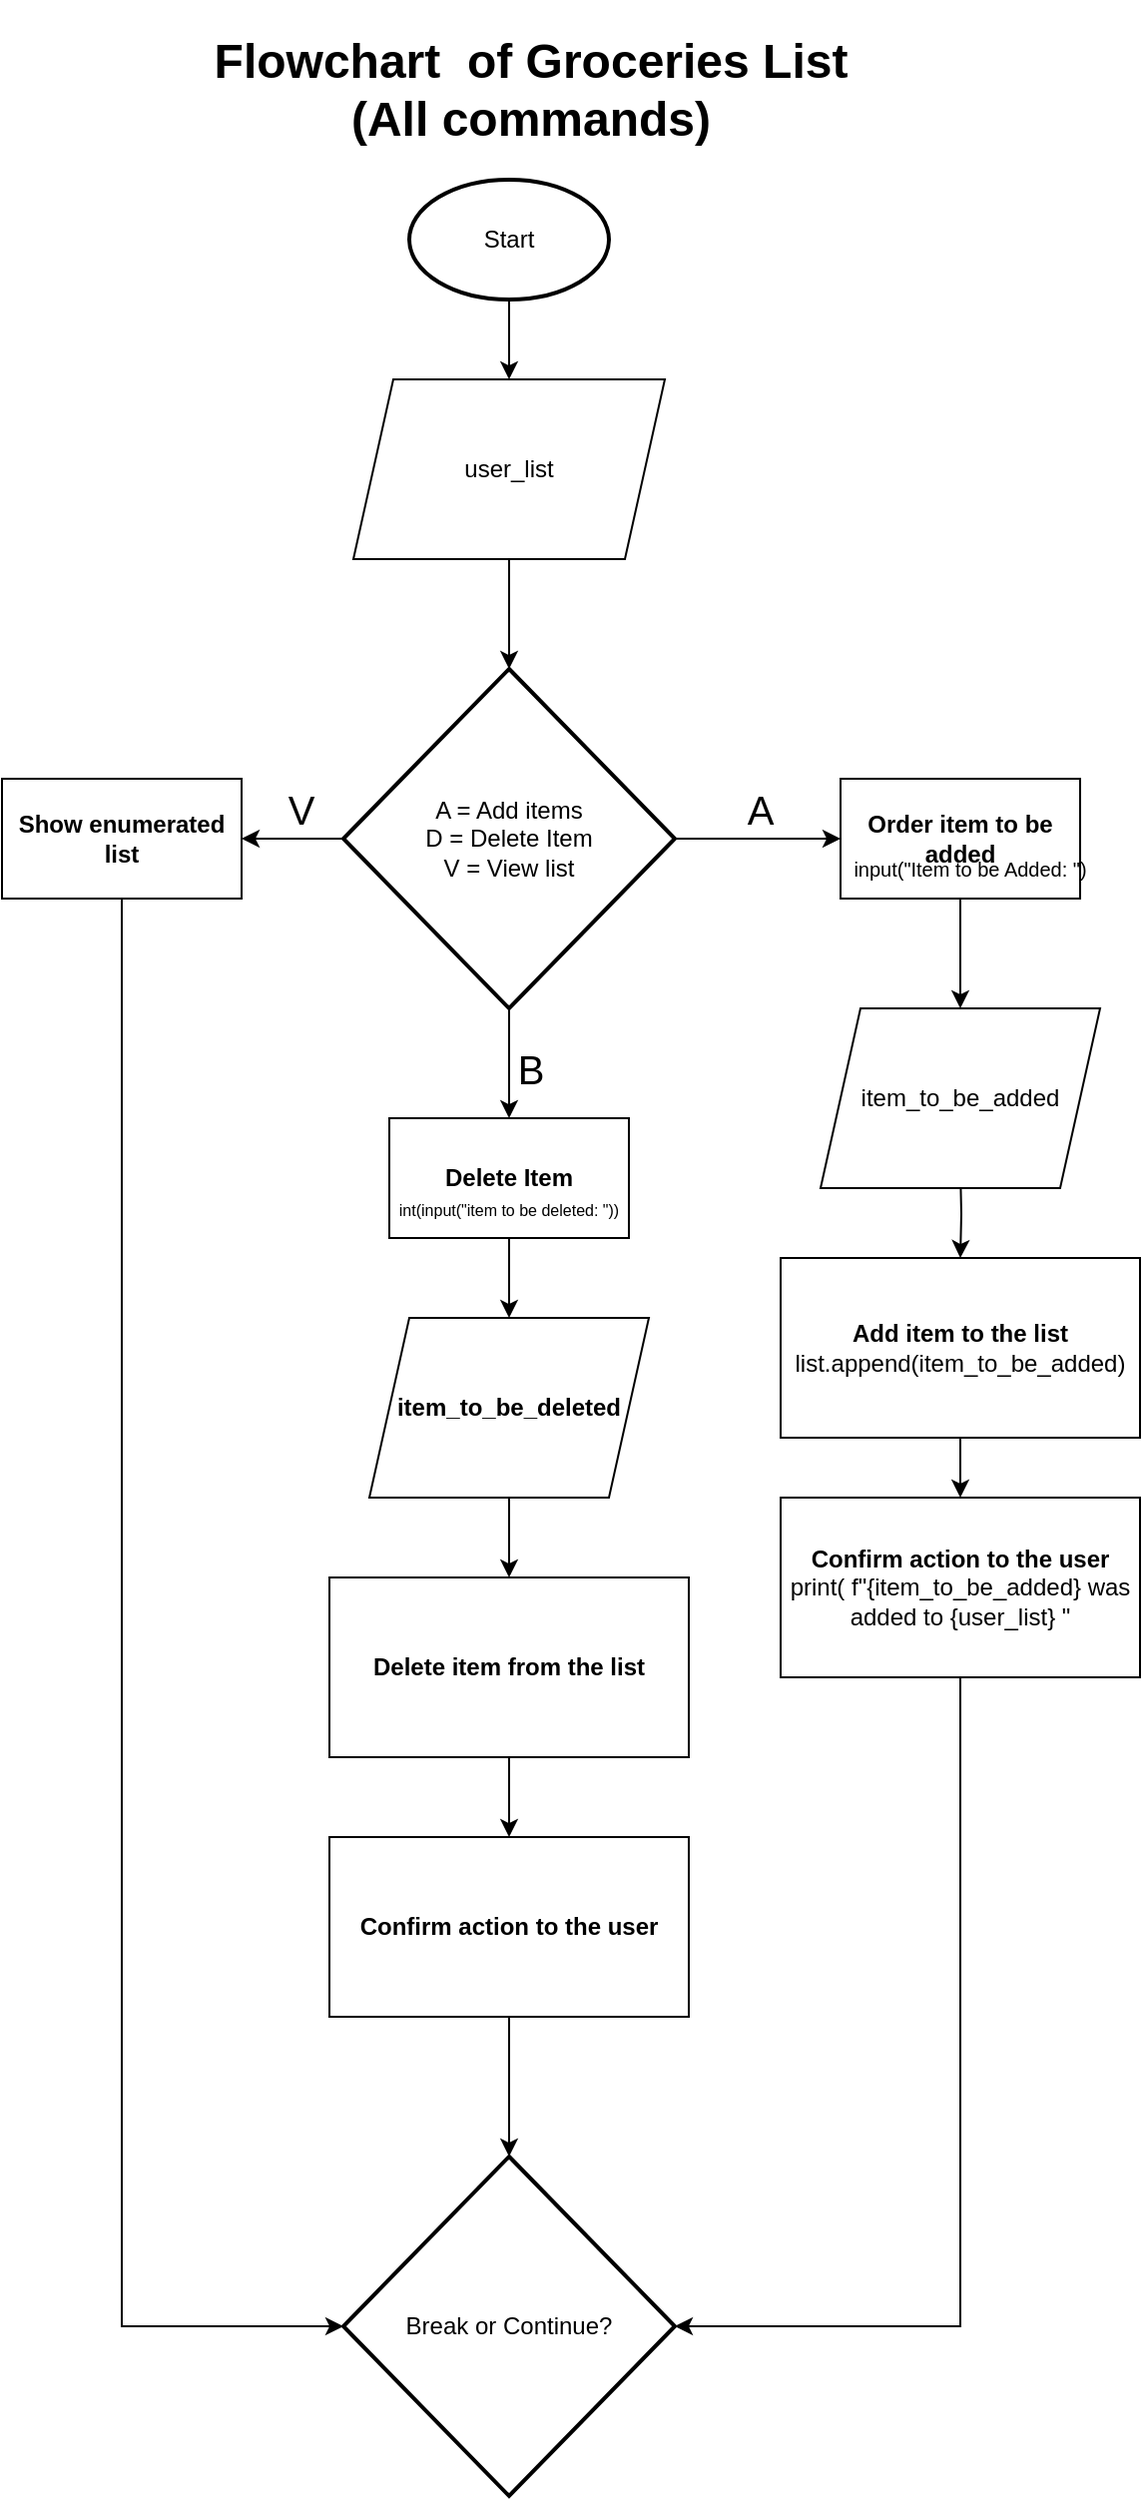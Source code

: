 <mxfile version="28.2.7">
  <diagram name="Page-1" id="cYklUufRV7_RJt6CJc2l">
    <mxGraphModel dx="1489" dy="1972" grid="1" gridSize="10" guides="1" tooltips="1" connect="1" arrows="1" fold="1" page="1" pageScale="1" pageWidth="827" pageHeight="1169" math="0" shadow="0">
      <root>
        <mxCell id="0" />
        <mxCell id="1" parent="0" />
        <mxCell id="2PFfYWBJliuFD6CgrCCJ-9" style="edgeStyle=orthogonalEdgeStyle;rounded=0;orthogonalLoop=1;jettySize=auto;html=1;entryX=0.5;entryY=0;entryDx=0;entryDy=0;" edge="1" parent="1" source="2PFfYWBJliuFD6CgrCCJ-1" target="2PFfYWBJliuFD6CgrCCJ-4">
          <mxGeometry relative="1" as="geometry" />
        </mxCell>
        <mxCell id="2PFfYWBJliuFD6CgrCCJ-1" value="Start" style="strokeWidth=2;html=1;shape=mxgraph.flowchart.start_1;whiteSpace=wrap;" vertex="1" parent="1">
          <mxGeometry x="364" width="100" height="60" as="geometry" />
        </mxCell>
        <mxCell id="2PFfYWBJliuFD6CgrCCJ-13" style="edgeStyle=orthogonalEdgeStyle;rounded=0;orthogonalLoop=1;jettySize=auto;html=1;entryX=0;entryY=0.5;entryDx=0;entryDy=0;" edge="1" parent="1" source="2PFfYWBJliuFD6CgrCCJ-3" target="2PFfYWBJliuFD6CgrCCJ-6">
          <mxGeometry relative="1" as="geometry" />
        </mxCell>
        <mxCell id="2PFfYWBJliuFD6CgrCCJ-35" style="edgeStyle=orthogonalEdgeStyle;rounded=0;orthogonalLoop=1;jettySize=auto;html=1;entryX=0.5;entryY=0;entryDx=0;entryDy=0;" edge="1" parent="1" source="2PFfYWBJliuFD6CgrCCJ-3" target="2PFfYWBJliuFD6CgrCCJ-31">
          <mxGeometry relative="1" as="geometry" />
        </mxCell>
        <mxCell id="2PFfYWBJliuFD6CgrCCJ-41" style="edgeStyle=orthogonalEdgeStyle;rounded=0;orthogonalLoop=1;jettySize=auto;html=1;entryX=1;entryY=0.5;entryDx=0;entryDy=0;" edge="1" parent="1" source="2PFfYWBJliuFD6CgrCCJ-3" target="2PFfYWBJliuFD6CgrCCJ-40">
          <mxGeometry relative="1" as="geometry" />
        </mxCell>
        <mxCell id="2PFfYWBJliuFD6CgrCCJ-3" value="A = Add items&lt;div&gt;D = Delete Item&lt;/div&gt;&lt;div&gt;V = View list&lt;/div&gt;" style="strokeWidth=2;html=1;shape=mxgraph.flowchart.decision;whiteSpace=wrap;" vertex="1" parent="1">
          <mxGeometry x="331" y="245" width="166" height="170" as="geometry" />
        </mxCell>
        <mxCell id="2PFfYWBJliuFD6CgrCCJ-4" value="&lt;div&gt;user_list&lt;/div&gt;" style="shape=parallelogram;perimeter=parallelogramPerimeter;whiteSpace=wrap;html=1;fixedSize=1;" vertex="1" parent="1">
          <mxGeometry x="336" y="100" width="156" height="90" as="geometry" />
        </mxCell>
        <mxCell id="2PFfYWBJliuFD6CgrCCJ-17" style="edgeStyle=orthogonalEdgeStyle;rounded=0;orthogonalLoop=1;jettySize=auto;html=1;entryX=0.5;entryY=0;entryDx=0;entryDy=0;" edge="1" parent="1" source="2PFfYWBJliuFD6CgrCCJ-6">
          <mxGeometry relative="1" as="geometry">
            <mxPoint x="640" y="415" as="targetPoint" />
          </mxGeometry>
        </mxCell>
        <mxCell id="2PFfYWBJliuFD6CgrCCJ-6" value="&lt;b&gt;Order item to be added&lt;/b&gt;" style="rounded=0;whiteSpace=wrap;html=1;" vertex="1" parent="1">
          <mxGeometry x="580" y="300" width="120" height="60" as="geometry" />
        </mxCell>
        <mxCell id="2PFfYWBJliuFD6CgrCCJ-10" style="edgeStyle=orthogonalEdgeStyle;rounded=0;orthogonalLoop=1;jettySize=auto;html=1;entryX=0.5;entryY=0;entryDx=0;entryDy=0;entryPerimeter=0;" edge="1" parent="1" source="2PFfYWBJliuFD6CgrCCJ-4" target="2PFfYWBJliuFD6CgrCCJ-3">
          <mxGeometry relative="1" as="geometry" />
        </mxCell>
        <mxCell id="2PFfYWBJliuFD6CgrCCJ-18" style="edgeStyle=orthogonalEdgeStyle;rounded=0;orthogonalLoop=1;jettySize=auto;html=1;" edge="1" parent="1" target="2PFfYWBJliuFD6CgrCCJ-19">
          <mxGeometry relative="1" as="geometry">
            <mxPoint x="640" y="565" as="targetPoint" />
            <mxPoint x="640" y="495" as="sourcePoint" />
          </mxGeometry>
        </mxCell>
        <mxCell id="2PFfYWBJliuFD6CgrCCJ-12" value="&lt;font style=&quot;font-size: 10px;&quot;&gt;input(&quot;Item to be Added: &quot;)&lt;/font&gt;" style="text;html=1;whiteSpace=wrap;strokeColor=none;fillColor=none;align=center;verticalAlign=middle;rounded=0;" vertex="1" parent="1">
          <mxGeometry x="560" y="330" width="170" height="30" as="geometry" />
        </mxCell>
        <mxCell id="2PFfYWBJliuFD6CgrCCJ-14" value="&lt;font style=&quot;font-size: 20px;&quot;&gt;A&lt;/font&gt;" style="text;html=1;whiteSpace=wrap;strokeColor=none;fillColor=none;align=center;verticalAlign=middle;rounded=0;" vertex="1" parent="1">
          <mxGeometry x="510" y="300" width="60" height="30" as="geometry" />
        </mxCell>
        <mxCell id="2PFfYWBJliuFD6CgrCCJ-21" value="" style="edgeStyle=orthogonalEdgeStyle;rounded=0;orthogonalLoop=1;jettySize=auto;html=1;" edge="1" parent="1" source="2PFfYWBJliuFD6CgrCCJ-19" target="2PFfYWBJliuFD6CgrCCJ-20">
          <mxGeometry relative="1" as="geometry" />
        </mxCell>
        <mxCell id="2PFfYWBJliuFD6CgrCCJ-19" value="&lt;div&gt;&lt;b&gt;Add item to the list&lt;/b&gt;&lt;/div&gt;list.append(item_to_be_added)" style="rounded=0;whiteSpace=wrap;html=1;" vertex="1" parent="1">
          <mxGeometry x="550" y="540" width="180" height="90" as="geometry" />
        </mxCell>
        <mxCell id="2PFfYWBJliuFD6CgrCCJ-20" value="&lt;b&gt;Confirm action to the user&lt;/b&gt;&lt;div&gt;print( f&quot;{item_to_be_added} was added to {user_list} &quot;&lt;/div&gt;" style="rounded=0;whiteSpace=wrap;html=1;" vertex="1" parent="1">
          <mxGeometry x="550" y="660" width="180" height="90" as="geometry" />
        </mxCell>
        <mxCell id="2PFfYWBJliuFD6CgrCCJ-24" value="&lt;h1&gt;Flowchart&amp;nbsp; of Groceries List (All commands)&lt;/h1&gt;" style="text;html=1;whiteSpace=wrap;strokeColor=none;fillColor=none;align=center;verticalAlign=middle;rounded=0;" vertex="1" parent="1">
          <mxGeometry x="250" y="-60" width="350" height="30" as="geometry" />
        </mxCell>
        <mxCell id="2PFfYWBJliuFD6CgrCCJ-27" value="item_to_be_added" style="shape=parallelogram;perimeter=parallelogramPerimeter;whiteSpace=wrap;html=1;fixedSize=1;" vertex="1" parent="1">
          <mxGeometry x="570" y="415" width="140" height="90" as="geometry" />
        </mxCell>
        <mxCell id="2PFfYWBJliuFD6CgrCCJ-37" style="edgeStyle=orthogonalEdgeStyle;rounded=0;orthogonalLoop=1;jettySize=auto;html=1;" edge="1" parent="1" source="2PFfYWBJliuFD6CgrCCJ-31" target="2PFfYWBJliuFD6CgrCCJ-32">
          <mxGeometry relative="1" as="geometry" />
        </mxCell>
        <mxCell id="2PFfYWBJliuFD6CgrCCJ-31" value="&lt;b&gt;Delete Item&lt;/b&gt;" style="rounded=0;whiteSpace=wrap;html=1;" vertex="1" parent="1">
          <mxGeometry x="354" y="470" width="120" height="60" as="geometry" />
        </mxCell>
        <mxCell id="2PFfYWBJliuFD6CgrCCJ-38" style="edgeStyle=orthogonalEdgeStyle;rounded=0;orthogonalLoop=1;jettySize=auto;html=1;entryX=0.5;entryY=0;entryDx=0;entryDy=0;" edge="1" parent="1" source="2PFfYWBJliuFD6CgrCCJ-32" target="2PFfYWBJliuFD6CgrCCJ-33">
          <mxGeometry relative="1" as="geometry" />
        </mxCell>
        <mxCell id="2PFfYWBJliuFD6CgrCCJ-32" value="&lt;b&gt;item_to_be_deleted&lt;/b&gt;" style="shape=parallelogram;perimeter=parallelogramPerimeter;whiteSpace=wrap;html=1;fixedSize=1;" vertex="1" parent="1">
          <mxGeometry x="344" y="570" width="140" height="90" as="geometry" />
        </mxCell>
        <mxCell id="2PFfYWBJliuFD6CgrCCJ-39" style="edgeStyle=orthogonalEdgeStyle;rounded=0;orthogonalLoop=1;jettySize=auto;html=1;entryX=0.5;entryY=0;entryDx=0;entryDy=0;" edge="1" parent="1" source="2PFfYWBJliuFD6CgrCCJ-33" target="2PFfYWBJliuFD6CgrCCJ-34">
          <mxGeometry relative="1" as="geometry" />
        </mxCell>
        <mxCell id="2PFfYWBJliuFD6CgrCCJ-33" value="&lt;b&gt;Delete item from the list&lt;/b&gt;" style="rounded=0;whiteSpace=wrap;html=1;" vertex="1" parent="1">
          <mxGeometry x="324" y="700" width="180" height="90" as="geometry" />
        </mxCell>
        <mxCell id="2PFfYWBJliuFD6CgrCCJ-34" value="&lt;b&gt;Confirm action to the user&lt;/b&gt;" style="rounded=0;whiteSpace=wrap;html=1;" vertex="1" parent="1">
          <mxGeometry x="324" y="830" width="180" height="90" as="geometry" />
        </mxCell>
        <mxCell id="2PFfYWBJliuFD6CgrCCJ-36" value="&lt;font style=&quot;font-size: 20px;&quot;&gt;B&lt;/font&gt;" style="text;html=1;whiteSpace=wrap;strokeColor=none;fillColor=none;align=center;verticalAlign=middle;rounded=0;" vertex="1" parent="1">
          <mxGeometry x="395" y="430" width="60" height="30" as="geometry" />
        </mxCell>
        <mxCell id="2PFfYWBJliuFD6CgrCCJ-40" value="&lt;b&gt;Show enumerated list&lt;/b&gt;" style="rounded=0;whiteSpace=wrap;html=1;" vertex="1" parent="1">
          <mxGeometry x="160" y="300" width="120" height="60" as="geometry" />
        </mxCell>
        <mxCell id="2PFfYWBJliuFD6CgrCCJ-42" value="&lt;font style=&quot;font-size: 20px;&quot;&gt;V&lt;/font&gt;" style="text;html=1;whiteSpace=wrap;strokeColor=none;fillColor=none;align=center;verticalAlign=middle;rounded=0;" vertex="1" parent="1">
          <mxGeometry x="280" y="300" width="60" height="30" as="geometry" />
        </mxCell>
        <mxCell id="2PFfYWBJliuFD6CgrCCJ-45" value="&lt;font style=&quot;font-size: 8px;&quot;&gt;int(input(&quot;item to be deleted: &quot;))&lt;/font&gt;" style="text;html=1;whiteSpace=wrap;strokeColor=none;fillColor=none;align=center;verticalAlign=middle;rounded=0;" vertex="1" parent="1">
          <mxGeometry x="314" y="510" width="200" height="10" as="geometry" />
        </mxCell>
        <mxCell id="2PFfYWBJliuFD6CgrCCJ-49" value="Break or Continue?" style="strokeWidth=2;html=1;shape=mxgraph.flowchart.decision;whiteSpace=wrap;" vertex="1" parent="1">
          <mxGeometry x="331" y="990" width="166" height="170" as="geometry" />
        </mxCell>
        <mxCell id="2PFfYWBJliuFD6CgrCCJ-50" style="edgeStyle=orthogonalEdgeStyle;rounded=0;orthogonalLoop=1;jettySize=auto;html=1;entryX=0.5;entryY=0;entryDx=0;entryDy=0;entryPerimeter=0;" edge="1" parent="1" source="2PFfYWBJliuFD6CgrCCJ-34" target="2PFfYWBJliuFD6CgrCCJ-49">
          <mxGeometry relative="1" as="geometry" />
        </mxCell>
        <mxCell id="2PFfYWBJliuFD6CgrCCJ-53" style="edgeStyle=orthogonalEdgeStyle;rounded=0;orthogonalLoop=1;jettySize=auto;html=1;entryX=1;entryY=0.5;entryDx=0;entryDy=0;entryPerimeter=0;" edge="1" parent="1" source="2PFfYWBJliuFD6CgrCCJ-20" target="2PFfYWBJliuFD6CgrCCJ-49">
          <mxGeometry relative="1" as="geometry">
            <Array as="points">
              <mxPoint x="640" y="1075" />
            </Array>
          </mxGeometry>
        </mxCell>
        <mxCell id="2PFfYWBJliuFD6CgrCCJ-55" style="edgeStyle=orthogonalEdgeStyle;rounded=0;orthogonalLoop=1;jettySize=auto;html=1;entryX=0;entryY=0.5;entryDx=0;entryDy=0;entryPerimeter=0;" edge="1" parent="1" source="2PFfYWBJliuFD6CgrCCJ-40" target="2PFfYWBJliuFD6CgrCCJ-49">
          <mxGeometry relative="1" as="geometry">
            <Array as="points">
              <mxPoint x="220" y="1075" />
            </Array>
          </mxGeometry>
        </mxCell>
      </root>
    </mxGraphModel>
  </diagram>
</mxfile>
